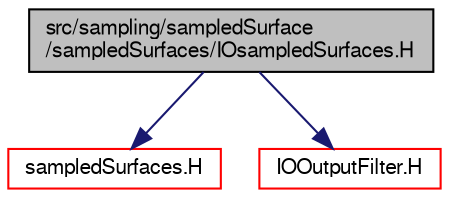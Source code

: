 digraph "src/sampling/sampledSurface/sampledSurfaces/IOsampledSurfaces.H"
{
  bgcolor="transparent";
  edge [fontname="FreeSans",fontsize="10",labelfontname="FreeSans",labelfontsize="10"];
  node [fontname="FreeSans",fontsize="10",shape=record];
  Node0 [label="src/sampling/sampledSurface\l/sampledSurfaces/IOsampledSurfaces.H",height=0.2,width=0.4,color="black", fillcolor="grey75", style="filled", fontcolor="black"];
  Node0 -> Node1 [color="midnightblue",fontsize="10",style="solid",fontname="FreeSans"];
  Node1 [label="sampledSurfaces.H",height=0.2,width=0.4,color="red",URL="$a14789.html"];
  Node0 -> Node333 [color="midnightblue",fontsize="10",style="solid",fontname="FreeSans"];
  Node333 [label="IOOutputFilter.H",height=0.2,width=0.4,color="red",URL="$a08969.html"];
}
